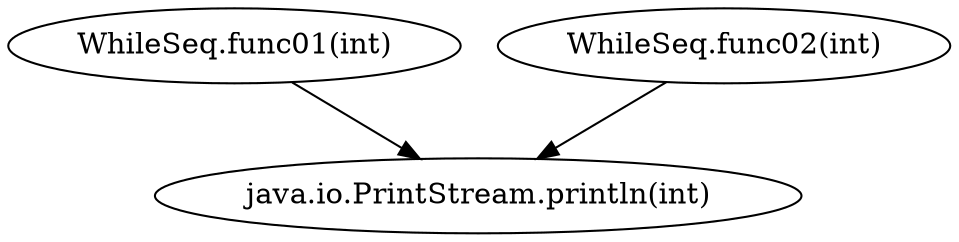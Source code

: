 digraph G {
  1 [ label="WhileSeq.func01(int)" ];
  2 [ label="WhileSeq.func02(int)" ];
  3 [ label="java.io.PrintStream.println(int)" ];
  1 -> 3;
  2 -> 3;
}
